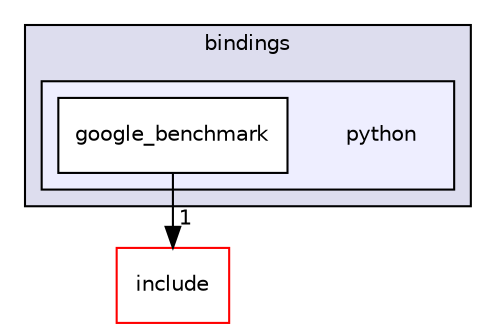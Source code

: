 digraph "build/_deps/googlebenchmark-src/bindings/python" {
  compound=true
  node [ fontsize="10", fontname="Helvetica"];
  edge [ labelfontsize="10", labelfontname="Helvetica"];
  subgraph clusterdir_a38550540d40fe5649abbe790deec565 {
    graph [ bgcolor="#ddddee", pencolor="black", label="bindings" fontname="Helvetica", fontsize="10", URL="dir_a38550540d40fe5649abbe790deec565.html"]
  subgraph clusterdir_71bc56854ee652081ea53ec143ad746a {
    graph [ bgcolor="#eeeeff", pencolor="black", label="" URL="dir_71bc56854ee652081ea53ec143ad746a.html"];
    dir_71bc56854ee652081ea53ec143ad746a [shape=plaintext label="python"];
  dir_ce56037abfcca497f8bee9d2473e874f [shape=box label="google_benchmark" fillcolor="white" style="filled" URL="dir_ce56037abfcca497f8bee9d2473e874f.html"];
  }
  }
  dir_b32eebc56514618d9f7dbe7c447ebbc5 [shape=box label="include" fillcolor="white" style="filled" color="red" URL="dir_b32eebc56514618d9f7dbe7c447ebbc5.html"];
  dir_ce56037abfcca497f8bee9d2473e874f->dir_b32eebc56514618d9f7dbe7c447ebbc5 [headlabel="1", labeldistance=1.5 headhref="dir_000053_000061.html"];
}
